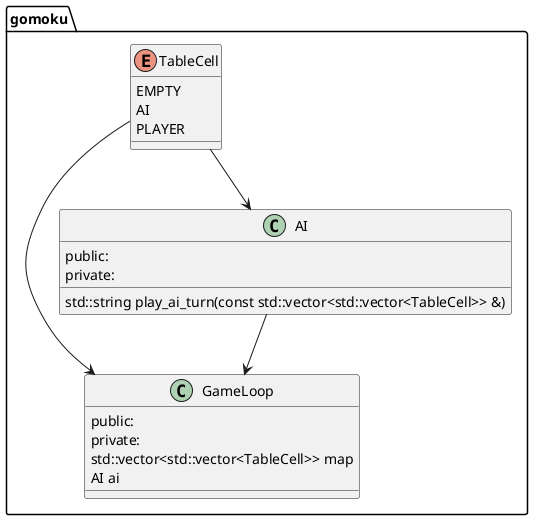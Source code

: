 @startuml

package gomoku
{
    enum TableCell {
        EMPTY
        AI
        PLAYER
    }

    class GameLoop {
        public:
        private:
            std::vector<std::vector<TableCell>> map
            AI ai
    }

    class AI {
        public:
            std::string play_ai_turn(const std::vector<std::vector<TableCell>> &)
        private:
    }

    TableCell --> GameLoop
    TableCell --> AI
    AI --> GameLoop
}

@enduml
